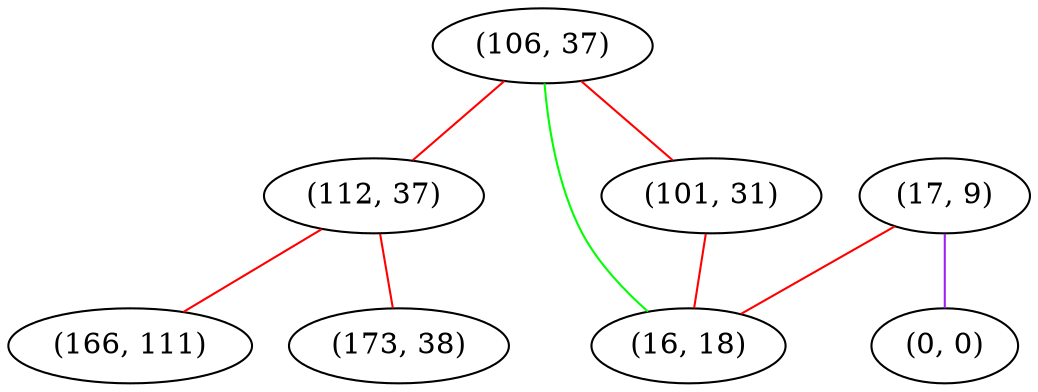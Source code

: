 graph "" {
"(106, 37)";
"(101, 31)";
"(112, 37)";
"(17, 9)";
"(173, 38)";
"(0, 0)";
"(166, 111)";
"(16, 18)";
"(106, 37)" -- "(101, 31)"  [color=red, key=0, weight=1];
"(106, 37)" -- "(112, 37)"  [color=red, key=0, weight=1];
"(106, 37)" -- "(16, 18)"  [color=green, key=0, weight=2];
"(101, 31)" -- "(16, 18)"  [color=red, key=0, weight=1];
"(112, 37)" -- "(173, 38)"  [color=red, key=0, weight=1];
"(112, 37)" -- "(166, 111)"  [color=red, key=0, weight=1];
"(17, 9)" -- "(0, 0)"  [color=purple, key=0, weight=4];
"(17, 9)" -- "(16, 18)"  [color=red, key=0, weight=1];
}
